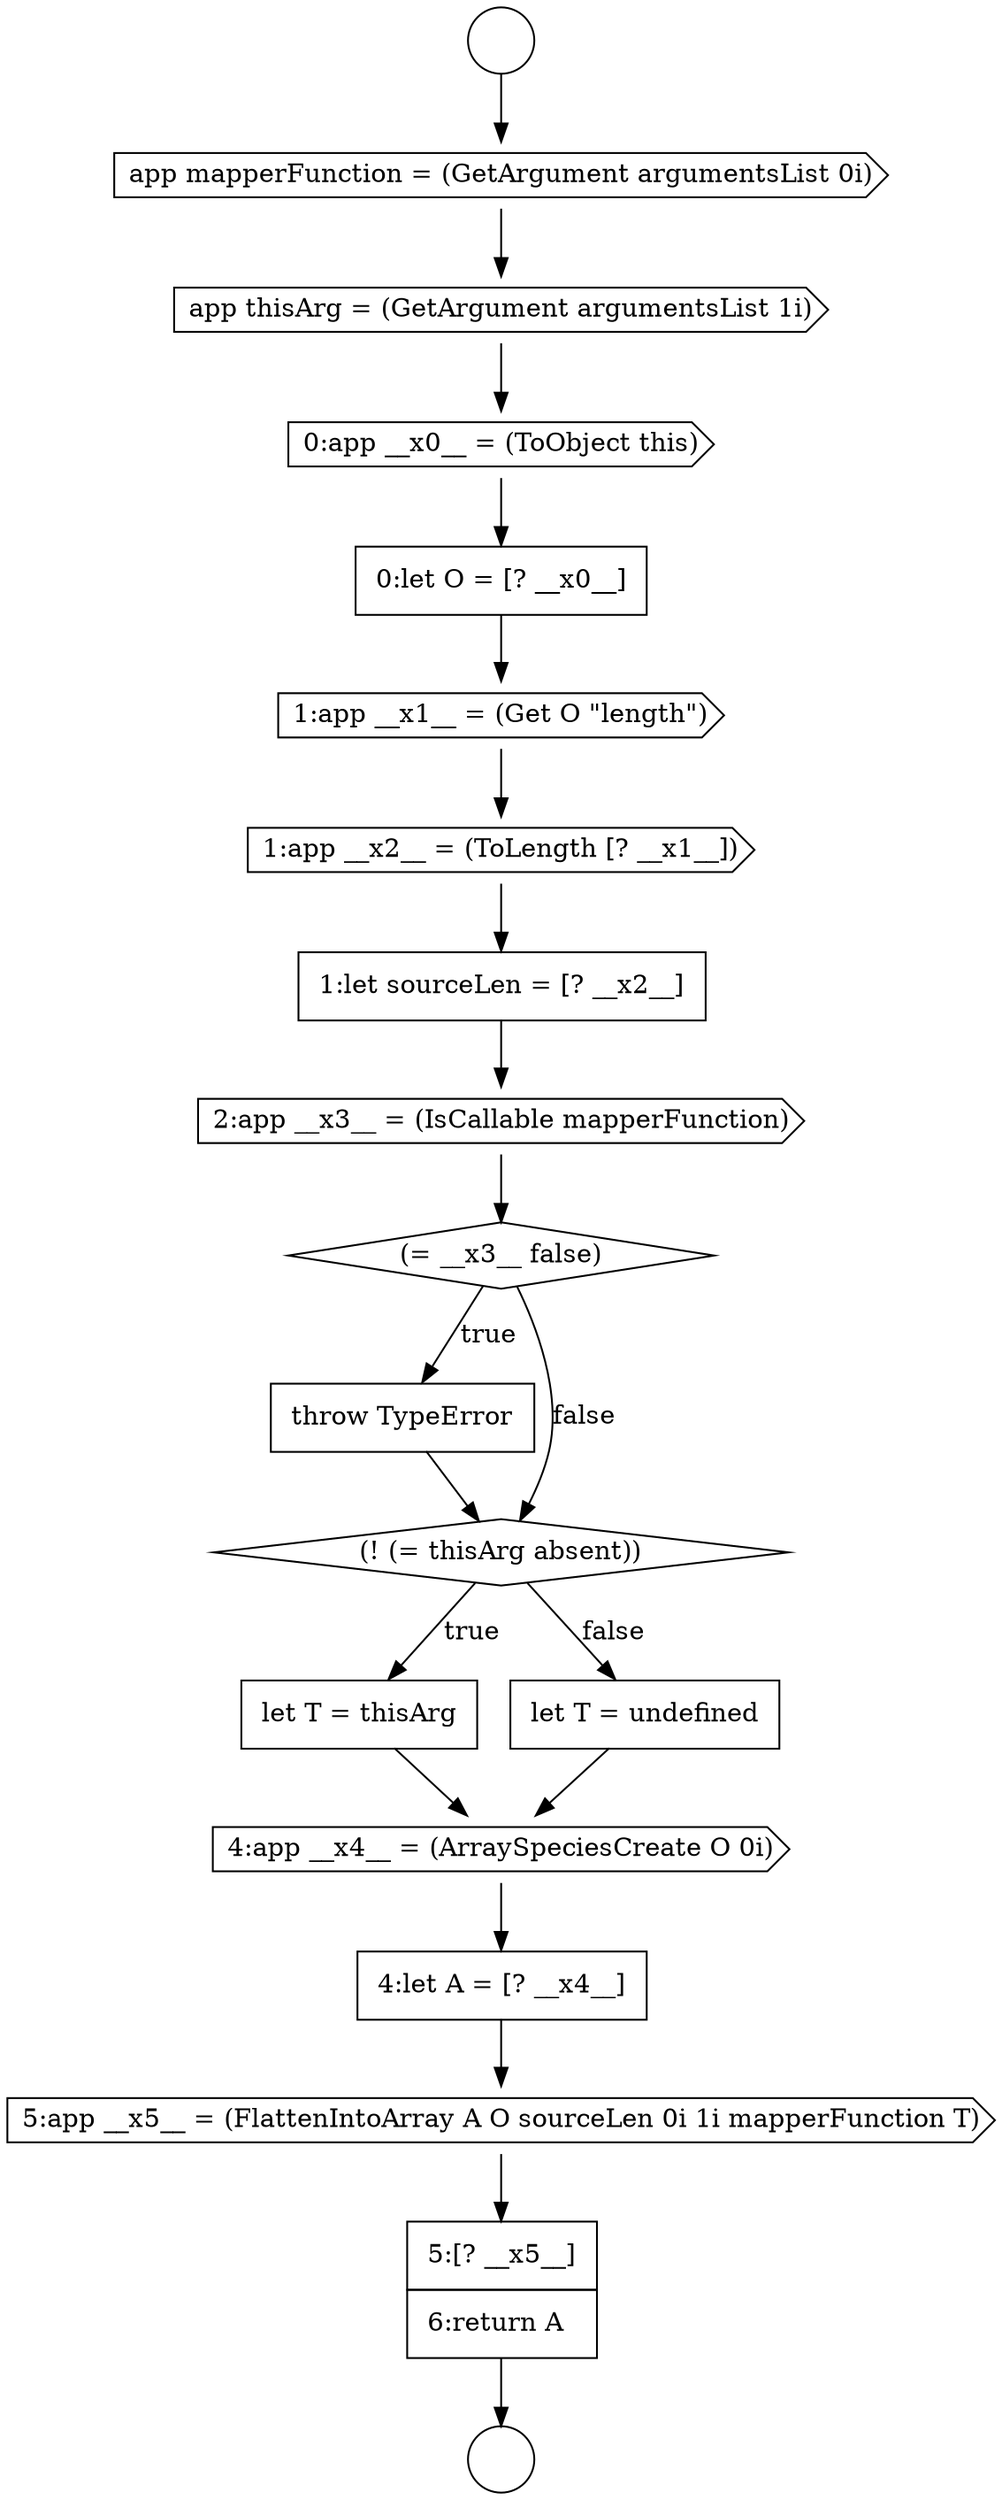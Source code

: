 digraph {
  node15257 [shape=cds, label=<<font color="black">2:app __x3__ = (IsCallable mapperFunction)</font>> color="black" fillcolor="white" style=filled]
  node15261 [shape=none, margin=0, label=<<font color="black">
    <table border="0" cellborder="1" cellspacing="0" cellpadding="10">
      <tr><td align="left">let T = thisArg</td></tr>
    </table>
  </font>> color="black" fillcolor="white" style=filled]
  node15258 [shape=diamond, label=<<font color="black">(= __x3__ false)</font>> color="black" fillcolor="white" style=filled]
  node15248 [shape=circle label=" " color="black" fillcolor="white" style=filled]
  node15259 [shape=none, margin=0, label=<<font color="black">
    <table border="0" cellborder="1" cellspacing="0" cellpadding="10">
      <tr><td align="left">throw TypeError</td></tr>
    </table>
  </font>> color="black" fillcolor="white" style=filled]
  node15252 [shape=cds, label=<<font color="black">0:app __x0__ = (ToObject this)</font>> color="black" fillcolor="white" style=filled]
  node15256 [shape=none, margin=0, label=<<font color="black">
    <table border="0" cellborder="1" cellspacing="0" cellpadding="10">
      <tr><td align="left">1:let sourceLen = [? __x2__]</td></tr>
    </table>
  </font>> color="black" fillcolor="white" style=filled]
  node15251 [shape=cds, label=<<font color="black">app thisArg = (GetArgument argumentsList 1i)</font>> color="black" fillcolor="white" style=filled]
  node15263 [shape=cds, label=<<font color="black">4:app __x4__ = (ArraySpeciesCreate O 0i)</font>> color="black" fillcolor="white" style=filled]
  node15254 [shape=cds, label=<<font color="black">1:app __x1__ = (Get O &quot;length&quot;)</font>> color="black" fillcolor="white" style=filled]
  node15250 [shape=cds, label=<<font color="black">app mapperFunction = (GetArgument argumentsList 0i)</font>> color="black" fillcolor="white" style=filled]
  node15264 [shape=none, margin=0, label=<<font color="black">
    <table border="0" cellborder="1" cellspacing="0" cellpadding="10">
      <tr><td align="left">4:let A = [? __x4__]</td></tr>
    </table>
  </font>> color="black" fillcolor="white" style=filled]
  node15253 [shape=none, margin=0, label=<<font color="black">
    <table border="0" cellborder="1" cellspacing="0" cellpadding="10">
      <tr><td align="left">0:let O = [? __x0__]</td></tr>
    </table>
  </font>> color="black" fillcolor="white" style=filled]
  node15266 [shape=none, margin=0, label=<<font color="black">
    <table border="0" cellborder="1" cellspacing="0" cellpadding="10">
      <tr><td align="left">5:[? __x5__]</td></tr>
      <tr><td align="left">6:return A</td></tr>
    </table>
  </font>> color="black" fillcolor="white" style=filled]
  node15249 [shape=circle label=" " color="black" fillcolor="white" style=filled]
  node15265 [shape=cds, label=<<font color="black">5:app __x5__ = (FlattenIntoArray A O sourceLen 0i 1i mapperFunction T)</font>> color="black" fillcolor="white" style=filled]
  node15255 [shape=cds, label=<<font color="black">1:app __x2__ = (ToLength [? __x1__])</font>> color="black" fillcolor="white" style=filled]
  node15260 [shape=diamond, label=<<font color="black">(! (= thisArg absent))</font>> color="black" fillcolor="white" style=filled]
  node15262 [shape=none, margin=0, label=<<font color="black">
    <table border="0" cellborder="1" cellspacing="0" cellpadding="10">
      <tr><td align="left">let T = undefined</td></tr>
    </table>
  </font>> color="black" fillcolor="white" style=filled]
  node15261 -> node15263 [ color="black"]
  node15248 -> node15250 [ color="black"]
  node15263 -> node15264 [ color="black"]
  node15258 -> node15259 [label=<<font color="black">true</font>> color="black"]
  node15258 -> node15260 [label=<<font color="black">false</font>> color="black"]
  node15251 -> node15252 [ color="black"]
  node15255 -> node15256 [ color="black"]
  node15260 -> node15261 [label=<<font color="black">true</font>> color="black"]
  node15260 -> node15262 [label=<<font color="black">false</font>> color="black"]
  node15254 -> node15255 [ color="black"]
  node15252 -> node15253 [ color="black"]
  node15256 -> node15257 [ color="black"]
  node15257 -> node15258 [ color="black"]
  node15262 -> node15263 [ color="black"]
  node15253 -> node15254 [ color="black"]
  node15265 -> node15266 [ color="black"]
  node15250 -> node15251 [ color="black"]
  node15259 -> node15260 [ color="black"]
  node15266 -> node15249 [ color="black"]
  node15264 -> node15265 [ color="black"]
}
